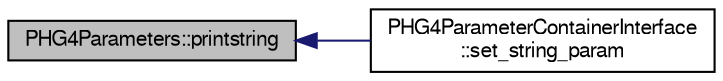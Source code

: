 digraph "PHG4Parameters::printstring"
{
  bgcolor="transparent";
  edge [fontname="FreeSans",fontsize="10",labelfontname="FreeSans",labelfontsize="10"];
  node [fontname="FreeSans",fontsize="10",shape=record];
  rankdir="LR";
  Node1 [label="PHG4Parameters::printstring",height=0.2,width=0.4,color="black", fillcolor="grey75", style="filled" fontcolor="black"];
  Node1 -> Node2 [dir="back",color="midnightblue",fontsize="10",style="solid",fontname="FreeSans"];
  Node2 [label="PHG4ParameterContainerInterface\l::set_string_param",height=0.2,width=0.4,color="black",URL="$d4/d69/classPHG4ParameterContainerInterface.html#ae140bb6c7a71cf48afc1b089b7a5e6cd"];
}
